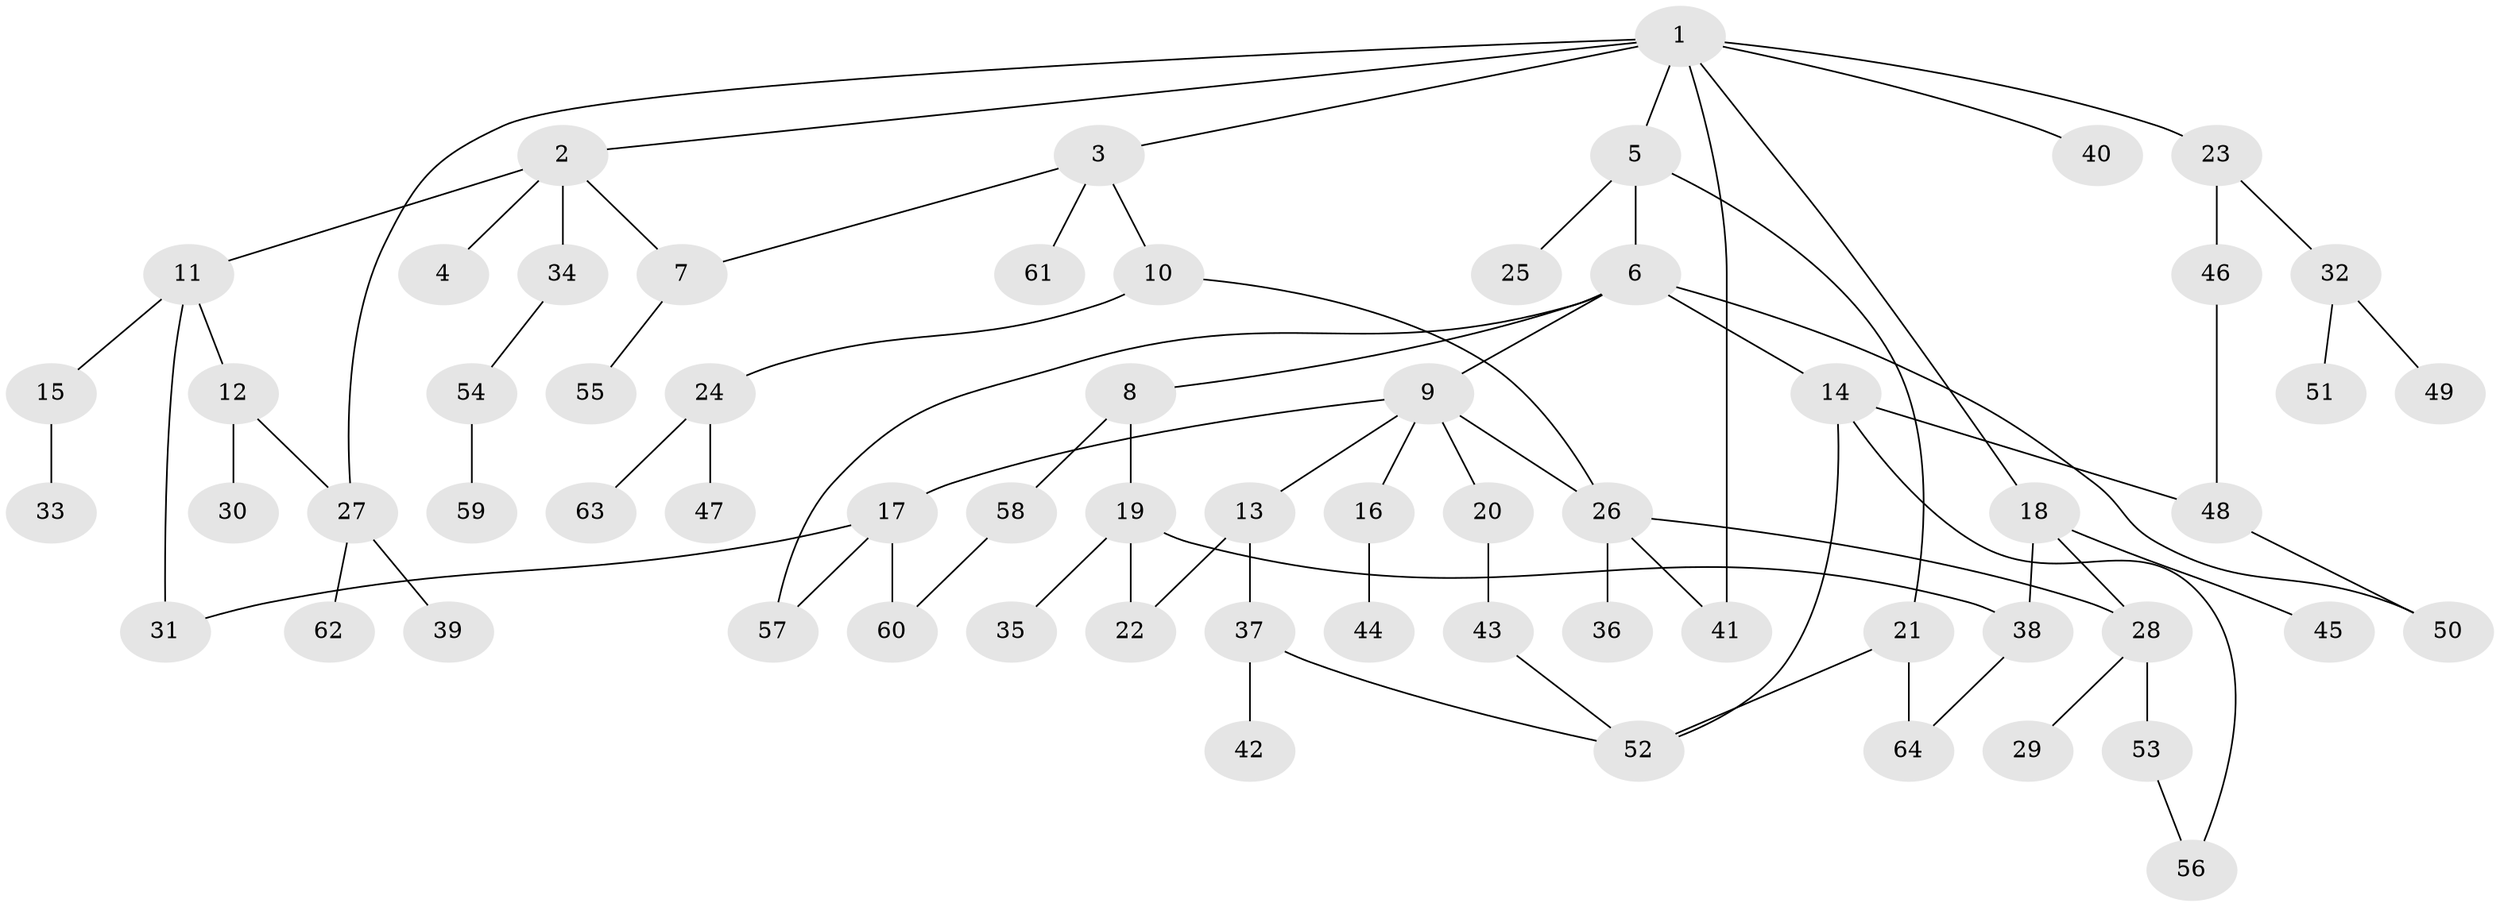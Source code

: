 // Generated by graph-tools (version 1.1) at 2025/49/03/09/25 03:49:19]
// undirected, 64 vertices, 80 edges
graph export_dot {
graph [start="1"]
  node [color=gray90,style=filled];
  1;
  2;
  3;
  4;
  5;
  6;
  7;
  8;
  9;
  10;
  11;
  12;
  13;
  14;
  15;
  16;
  17;
  18;
  19;
  20;
  21;
  22;
  23;
  24;
  25;
  26;
  27;
  28;
  29;
  30;
  31;
  32;
  33;
  34;
  35;
  36;
  37;
  38;
  39;
  40;
  41;
  42;
  43;
  44;
  45;
  46;
  47;
  48;
  49;
  50;
  51;
  52;
  53;
  54;
  55;
  56;
  57;
  58;
  59;
  60;
  61;
  62;
  63;
  64;
  1 -- 2;
  1 -- 3;
  1 -- 5;
  1 -- 18;
  1 -- 23;
  1 -- 40;
  1 -- 41;
  1 -- 27;
  2 -- 4;
  2 -- 7;
  2 -- 11;
  2 -- 34;
  3 -- 10;
  3 -- 61;
  3 -- 7;
  5 -- 6;
  5 -- 21;
  5 -- 25;
  6 -- 8;
  6 -- 9;
  6 -- 14;
  6 -- 50;
  6 -- 57;
  7 -- 55;
  8 -- 19;
  8 -- 58;
  9 -- 13;
  9 -- 16;
  9 -- 17;
  9 -- 20;
  9 -- 26;
  10 -- 24;
  10 -- 26;
  11 -- 12;
  11 -- 15;
  11 -- 31;
  12 -- 27;
  12 -- 30;
  13 -- 22;
  13 -- 37;
  14 -- 48;
  14 -- 56;
  14 -- 52;
  15 -- 33;
  16 -- 44;
  17 -- 31;
  17 -- 57;
  17 -- 60;
  18 -- 28;
  18 -- 38;
  18 -- 45;
  19 -- 35;
  19 -- 38;
  19 -- 22;
  20 -- 43;
  21 -- 52;
  21 -- 64;
  23 -- 32;
  23 -- 46;
  24 -- 47;
  24 -- 63;
  26 -- 36;
  26 -- 28;
  26 -- 41;
  27 -- 39;
  27 -- 62;
  28 -- 29;
  28 -- 53;
  32 -- 49;
  32 -- 51;
  34 -- 54;
  37 -- 42;
  37 -- 52;
  38 -- 64;
  43 -- 52;
  46 -- 48;
  48 -- 50;
  53 -- 56;
  54 -- 59;
  58 -- 60;
}

